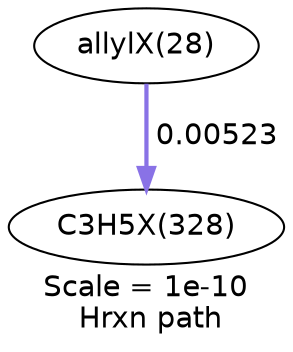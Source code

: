 digraph reaction_paths {
center=1;
s63 -> s107[fontname="Helvetica", style="setlinewidth(2.03)", arrowsize=1.02, color="0.7, 0.505, 0.9"
, label=" 0.00523"];
s63 [ fontname="Helvetica", label="allylX(28)"];
s107 [ fontname="Helvetica", label="C3H5X(328)"];
 label = "Scale = 1e-10\l Hrxn path";
 fontname = "Helvetica";
}
